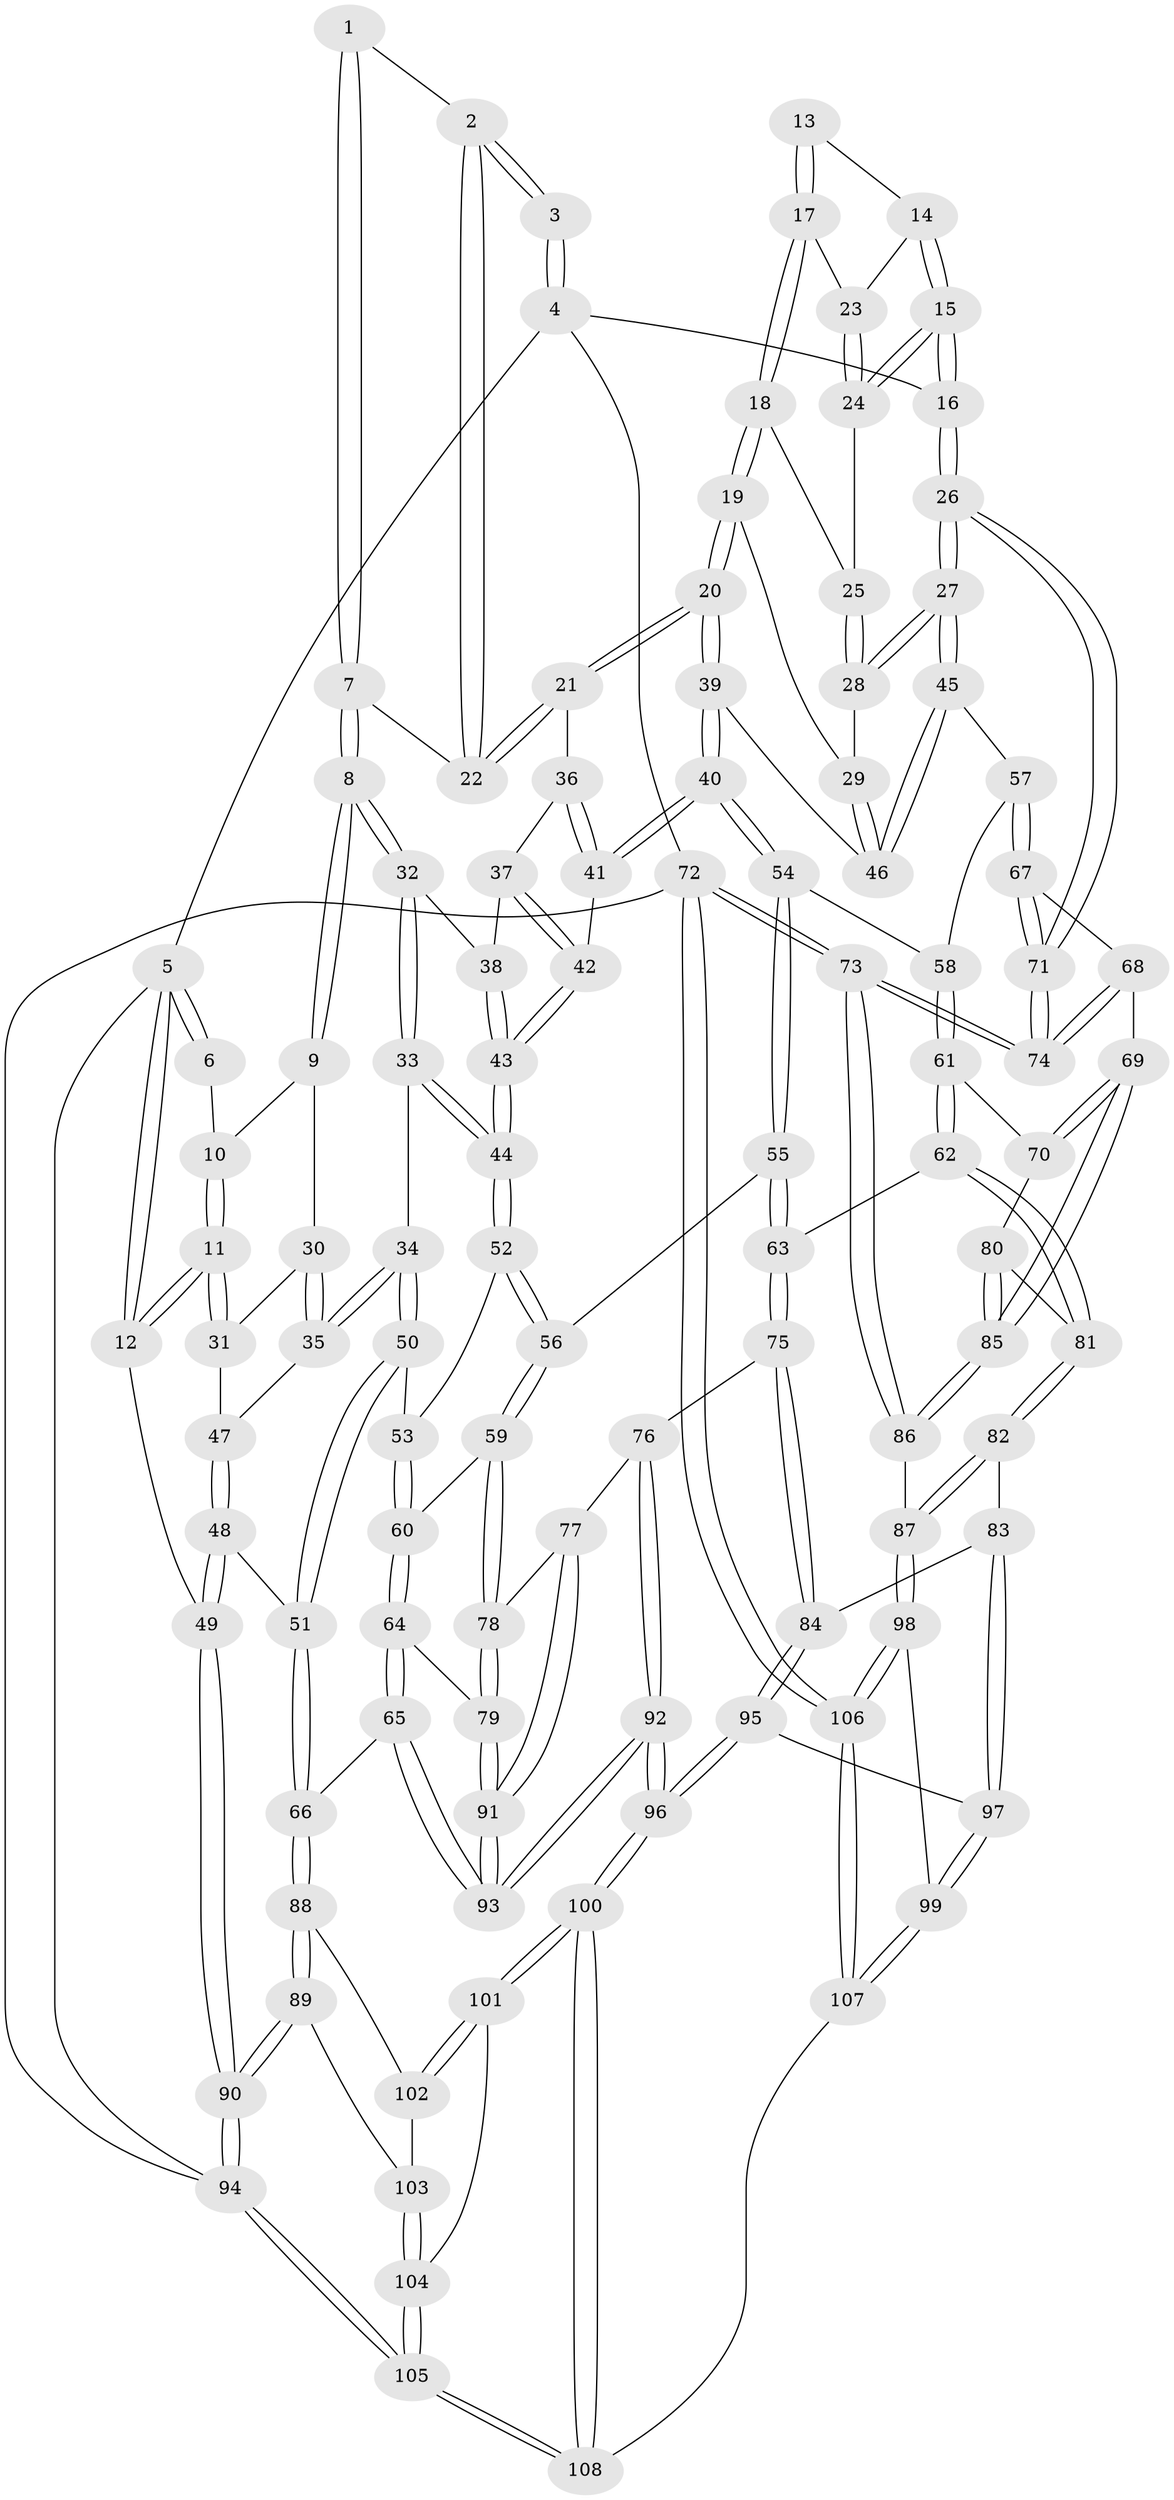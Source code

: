 // Generated by graph-tools (version 1.1) at 2025/51/03/09/25 03:51:07]
// undirected, 108 vertices, 267 edges
graph export_dot {
graph [start="1"]
  node [color=gray90,style=filled];
  1 [pos="+0.22173156357531038+0"];
  2 [pos="+0.6161539883099119+0"];
  3 [pos="+0.7346704667335117+0"];
  4 [pos="+1+0"];
  5 [pos="+0+0"];
  6 [pos="+0.13485491444545292+0"];
  7 [pos="+0.30021383822761283+0.13889520621734802"];
  8 [pos="+0.29632685247923535+0.14990896540101414"];
  9 [pos="+0.19663667377040378+0.1342465420212994"];
  10 [pos="+0.14725245898578382+0.056699211221940216"];
  11 [pos="+0+0.08940118827380407"];
  12 [pos="+0+0.06939054691066"];
  13 [pos="+0.7505409741901383+0"];
  14 [pos="+0.8378742870286907+0.1055288798172701"];
  15 [pos="+0.9087289873165177+0.14270887914169503"];
  16 [pos="+1+0.13198513052725055"];
  17 [pos="+0.7703771776129957+0.0958703782336254"];
  18 [pos="+0.760581451302546+0.1488043708562662"];
  19 [pos="+0.6702146339660233+0.23812694733686704"];
  20 [pos="+0.654821599154418+0.23901194302526904"];
  21 [pos="+0.5879017397307363+0.17408947921215756"];
  22 [pos="+0.5762145338992863+0"];
  23 [pos="+0.8168794461367309+0.11159861361604087"];
  24 [pos="+0.8383889614791518+0.15876170566619802"];
  25 [pos="+0.8291006345462649+0.1630050229923365"];
  26 [pos="+1+0.339238746842042"];
  27 [pos="+1+0.35919154097183825"];
  28 [pos="+0.81594797178475+0.24710089167559507"];
  29 [pos="+0.6904484796937229+0.2461410476303356"];
  30 [pos="+0.11886839086057696+0.1655021701881673"];
  31 [pos="+0+0.12181738409753028"];
  32 [pos="+0.3164436946019831+0.20242286931725886"];
  33 [pos="+0.2316913272175763+0.33400039890943095"];
  34 [pos="+0.22659986921894956+0.33864384172639467"];
  35 [pos="+0.12335180607463078+0.3050230580556725"];
  36 [pos="+0.519986631761309+0.20142560367004372"];
  37 [pos="+0.420131501648293+0.22191278883162496"];
  38 [pos="+0.3269539293809258+0.20682533222331542"];
  39 [pos="+0.6170099092552319+0.38169217610287565"];
  40 [pos="+0.5875285011419329+0.42362572461020703"];
  41 [pos="+0.49618025714342434+0.39287652107685667"];
  42 [pos="+0.48042069890312294+0.3910480473348705"];
  43 [pos="+0.41643819318889147+0.41199511314873893"];
  44 [pos="+0.4109894301994925+0.4170284944881619"];
  45 [pos="+0.8844359009318584+0.4457813693847937"];
  46 [pos="+0.8481850353706761+0.42455092112340037"];
  47 [pos="+0.1157573207994901+0.30659567359633805"];
  48 [pos="+0+0.4947052118677112"];
  49 [pos="+0+0.49804669865950585"];
  50 [pos="+0.2100508301516656+0.47426172797267024"];
  51 [pos="+0.1282345315836456+0.5386357025224083"];
  52 [pos="+0.37702727199720526+0.48898554279678424"];
  53 [pos="+0.2484294218795826+0.48604669619955526"];
  54 [pos="+0.5956634598952523+0.4780493249353698"];
  55 [pos="+0.5832365508148739+0.523507733129813"];
  56 [pos="+0.402753884770963+0.5336440341864284"];
  57 [pos="+0.8822532668291266+0.44891375237410314"];
  58 [pos="+0.7838034351449547+0.5025544818149634"];
  59 [pos="+0.3979600003844263+0.574924501457475"];
  60 [pos="+0.30699037317789707+0.5938021217349595"];
  61 [pos="+0.7494842418785248+0.572667908432995"];
  62 [pos="+0.6188664943039063+0.5953088024633331"];
  63 [pos="+0.5920929690692008+0.5806253359799105"];
  64 [pos="+0.2698297527654496+0.6851841344416254"];
  65 [pos="+0.20130568046079578+0.713407436104537"];
  66 [pos="+0.19575285156915784+0.7133491853677651"];
  67 [pos="+0.8714898459208278+0.607789592534307"];
  68 [pos="+0.8457006793988673+0.6713069453723381"];
  69 [pos="+0.8332010721626038+0.6769637772757655"];
  70 [pos="+0.7643529258420991+0.6235726223799782"];
  71 [pos="+1+0.6839990874943062"];
  72 [pos="+1+1"];
  73 [pos="+1+0.9088535903947419"];
  74 [pos="+1+0.8996864240075851"];
  75 [pos="+0.5192896109884116+0.6746141005287414"];
  76 [pos="+0.4911042713298188+0.6749421512258903"];
  77 [pos="+0.43775923491928304+0.6605568356760865"];
  78 [pos="+0.4169769315817111+0.6492503421531317"];
  79 [pos="+0.34480774694418814+0.6830521927357305"];
  80 [pos="+0.6818416491412037+0.6618192315685817"];
  81 [pos="+0.6758315816092663+0.6621011981780459"];
  82 [pos="+0.6666909695294944+0.74927813441805"];
  83 [pos="+0.5810822361926994+0.7563766026905141"];
  84 [pos="+0.5504784222773302+0.7357636393763145"];
  85 [pos="+0.8029241765064433+0.7203607620939776"];
  86 [pos="+0.7658557434503338+0.8265192041613263"];
  87 [pos="+0.7600923395250311+0.8299073206954866"];
  88 [pos="+0.18558950307209263+0.7265449283603566"];
  89 [pos="+0+0.7596111278344121"];
  90 [pos="+0+0.7240940572647991"];
  91 [pos="+0.3849856771044152+0.8081667913694702"];
  92 [pos="+0.3967751624070838+0.8775799256416498"];
  93 [pos="+0.38657820167129303+0.8595449781043214"];
  94 [pos="+0+1"];
  95 [pos="+0.4558570676310087+0.8643666347178437"];
  96 [pos="+0.39864741766488054+0.8832856620452144"];
  97 [pos="+0.5912239977408268+0.8789944385665376"];
  98 [pos="+0.7475705124705677+0.8538096382239766"];
  99 [pos="+0.6450595066969942+0.9260984675269577"];
  100 [pos="+0.3585991133345671+0.9976486603509472"];
  101 [pos="+0.18365433922203137+0.8881744503066501"];
  102 [pos="+0.17549020448622818+0.7967028913232622"];
  103 [pos="+0.03746471715884972+0.8482620989503074"];
  104 [pos="+0.08706138180006195+0.9500041400994472"];
  105 [pos="+0+1"];
  106 [pos="+1+1"];
  107 [pos="+0.5816279745432578+1"];
  108 [pos="+0.3924314352045629+1"];
  1 -- 2;
  1 -- 7;
  1 -- 7;
  2 -- 3;
  2 -- 3;
  2 -- 22;
  2 -- 22;
  3 -- 4;
  3 -- 4;
  4 -- 5;
  4 -- 16;
  4 -- 72;
  5 -- 6;
  5 -- 6;
  5 -- 12;
  5 -- 12;
  5 -- 94;
  6 -- 10;
  7 -- 8;
  7 -- 8;
  7 -- 22;
  8 -- 9;
  8 -- 9;
  8 -- 32;
  8 -- 32;
  9 -- 10;
  9 -- 30;
  10 -- 11;
  10 -- 11;
  11 -- 12;
  11 -- 12;
  11 -- 31;
  11 -- 31;
  12 -- 49;
  13 -- 14;
  13 -- 17;
  13 -- 17;
  14 -- 15;
  14 -- 15;
  14 -- 23;
  15 -- 16;
  15 -- 16;
  15 -- 24;
  15 -- 24;
  16 -- 26;
  16 -- 26;
  17 -- 18;
  17 -- 18;
  17 -- 23;
  18 -- 19;
  18 -- 19;
  18 -- 25;
  19 -- 20;
  19 -- 20;
  19 -- 29;
  20 -- 21;
  20 -- 21;
  20 -- 39;
  20 -- 39;
  21 -- 22;
  21 -- 22;
  21 -- 36;
  23 -- 24;
  23 -- 24;
  24 -- 25;
  25 -- 28;
  25 -- 28;
  26 -- 27;
  26 -- 27;
  26 -- 71;
  26 -- 71;
  27 -- 28;
  27 -- 28;
  27 -- 45;
  27 -- 45;
  28 -- 29;
  29 -- 46;
  29 -- 46;
  30 -- 31;
  30 -- 35;
  30 -- 35;
  31 -- 47;
  32 -- 33;
  32 -- 33;
  32 -- 38;
  33 -- 34;
  33 -- 44;
  33 -- 44;
  34 -- 35;
  34 -- 35;
  34 -- 50;
  34 -- 50;
  35 -- 47;
  36 -- 37;
  36 -- 41;
  36 -- 41;
  37 -- 38;
  37 -- 42;
  37 -- 42;
  38 -- 43;
  38 -- 43;
  39 -- 40;
  39 -- 40;
  39 -- 46;
  40 -- 41;
  40 -- 41;
  40 -- 54;
  40 -- 54;
  41 -- 42;
  42 -- 43;
  42 -- 43;
  43 -- 44;
  43 -- 44;
  44 -- 52;
  44 -- 52;
  45 -- 46;
  45 -- 46;
  45 -- 57;
  47 -- 48;
  47 -- 48;
  48 -- 49;
  48 -- 49;
  48 -- 51;
  49 -- 90;
  49 -- 90;
  50 -- 51;
  50 -- 51;
  50 -- 53;
  51 -- 66;
  51 -- 66;
  52 -- 53;
  52 -- 56;
  52 -- 56;
  53 -- 60;
  53 -- 60;
  54 -- 55;
  54 -- 55;
  54 -- 58;
  55 -- 56;
  55 -- 63;
  55 -- 63;
  56 -- 59;
  56 -- 59;
  57 -- 58;
  57 -- 67;
  57 -- 67;
  58 -- 61;
  58 -- 61;
  59 -- 60;
  59 -- 78;
  59 -- 78;
  60 -- 64;
  60 -- 64;
  61 -- 62;
  61 -- 62;
  61 -- 70;
  62 -- 63;
  62 -- 81;
  62 -- 81;
  63 -- 75;
  63 -- 75;
  64 -- 65;
  64 -- 65;
  64 -- 79;
  65 -- 66;
  65 -- 93;
  65 -- 93;
  66 -- 88;
  66 -- 88;
  67 -- 68;
  67 -- 71;
  67 -- 71;
  68 -- 69;
  68 -- 74;
  68 -- 74;
  69 -- 70;
  69 -- 70;
  69 -- 85;
  69 -- 85;
  70 -- 80;
  71 -- 74;
  71 -- 74;
  72 -- 73;
  72 -- 73;
  72 -- 106;
  72 -- 106;
  72 -- 94;
  73 -- 74;
  73 -- 74;
  73 -- 86;
  73 -- 86;
  75 -- 76;
  75 -- 84;
  75 -- 84;
  76 -- 77;
  76 -- 92;
  76 -- 92;
  77 -- 78;
  77 -- 91;
  77 -- 91;
  78 -- 79;
  78 -- 79;
  79 -- 91;
  79 -- 91;
  80 -- 81;
  80 -- 85;
  80 -- 85;
  81 -- 82;
  81 -- 82;
  82 -- 83;
  82 -- 87;
  82 -- 87;
  83 -- 84;
  83 -- 97;
  83 -- 97;
  84 -- 95;
  84 -- 95;
  85 -- 86;
  85 -- 86;
  86 -- 87;
  87 -- 98;
  87 -- 98;
  88 -- 89;
  88 -- 89;
  88 -- 102;
  89 -- 90;
  89 -- 90;
  89 -- 103;
  90 -- 94;
  90 -- 94;
  91 -- 93;
  91 -- 93;
  92 -- 93;
  92 -- 93;
  92 -- 96;
  92 -- 96;
  94 -- 105;
  94 -- 105;
  95 -- 96;
  95 -- 96;
  95 -- 97;
  96 -- 100;
  96 -- 100;
  97 -- 99;
  97 -- 99;
  98 -- 99;
  98 -- 106;
  98 -- 106;
  99 -- 107;
  99 -- 107;
  100 -- 101;
  100 -- 101;
  100 -- 108;
  100 -- 108;
  101 -- 102;
  101 -- 102;
  101 -- 104;
  102 -- 103;
  103 -- 104;
  103 -- 104;
  104 -- 105;
  104 -- 105;
  105 -- 108;
  105 -- 108;
  106 -- 107;
  106 -- 107;
  107 -- 108;
}

